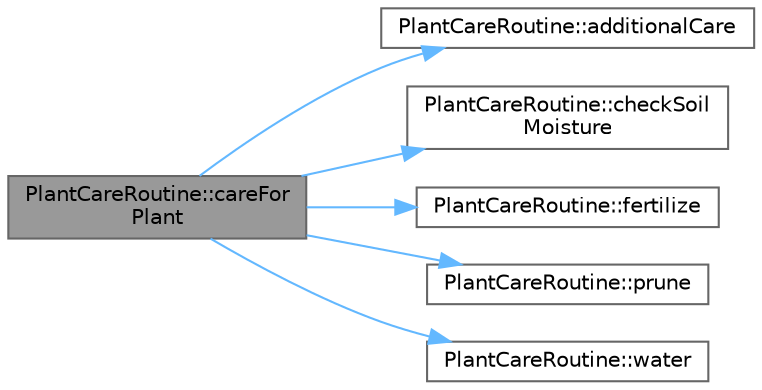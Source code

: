 digraph "PlantCareRoutine::careForPlant"
{
 // INTERACTIVE_SVG=YES
 // LATEX_PDF_SIZE
  bgcolor="transparent";
  edge [fontname=Helvetica,fontsize=10,labelfontname=Helvetica,labelfontsize=10];
  node [fontname=Helvetica,fontsize=10,shape=box,height=0.2,width=0.4];
  rankdir="LR";
  Node1 [id="Node000001",label="PlantCareRoutine::careFor\lPlant",height=0.2,width=0.4,color="gray40", fillcolor="grey60", style="filled", fontcolor="black",tooltip="Template method defining the plant care algorithm."];
  Node1 -> Node2 [id="edge1_Node000001_Node000002",color="steelblue1",style="solid",tooltip=" "];
  Node2 [id="Node000002",label="PlantCareRoutine::additionalCare",height=0.2,width=0.4,color="grey40", fillcolor="white", style="filled",URL="$class_plant_care_routine.html#a1f4db1e94c48eb052ab4c461b4b30479",tooltip="Hook method for additional plant-specific care."];
  Node1 -> Node3 [id="edge2_Node000001_Node000003",color="steelblue1",style="solid",tooltip=" "];
  Node3 [id="Node000003",label="PlantCareRoutine::checkSoil\lMoisture",height=0.2,width=0.4,color="grey40", fillcolor="white", style="filled",URL="$class_plant_care_routine.html#a2dc60a55131a429c79ec9091f5a86f10",tooltip="Pure virtual method to check soil moisture."];
  Node1 -> Node4 [id="edge3_Node000001_Node000004",color="steelblue1",style="solid",tooltip=" "];
  Node4 [id="Node000004",label="PlantCareRoutine::fertilize",height=0.2,width=0.4,color="grey40", fillcolor="white", style="filled",URL="$class_plant_care_routine.html#aa712c06f64ed02b2528612ca6d884831",tooltip="Pure virtual method to fertilize the plant."];
  Node1 -> Node5 [id="edge4_Node000001_Node000005",color="steelblue1",style="solid",tooltip=" "];
  Node5 [id="Node000005",label="PlantCareRoutine::prune",height=0.2,width=0.4,color="grey40", fillcolor="white", style="filled",URL="$class_plant_care_routine.html#a9a81f6286898e436fe40f58f5845eb73",tooltip="Pure virtual method to prune the plant."];
  Node1 -> Node6 [id="edge5_Node000001_Node000006",color="steelblue1",style="solid",tooltip=" "];
  Node6 [id="Node000006",label="PlantCareRoutine::water",height=0.2,width=0.4,color="grey40", fillcolor="white", style="filled",URL="$class_plant_care_routine.html#a6756d045c9334d1d9a85c6657624fc3c",tooltip="Pure virtual method to water the plant."];
}
